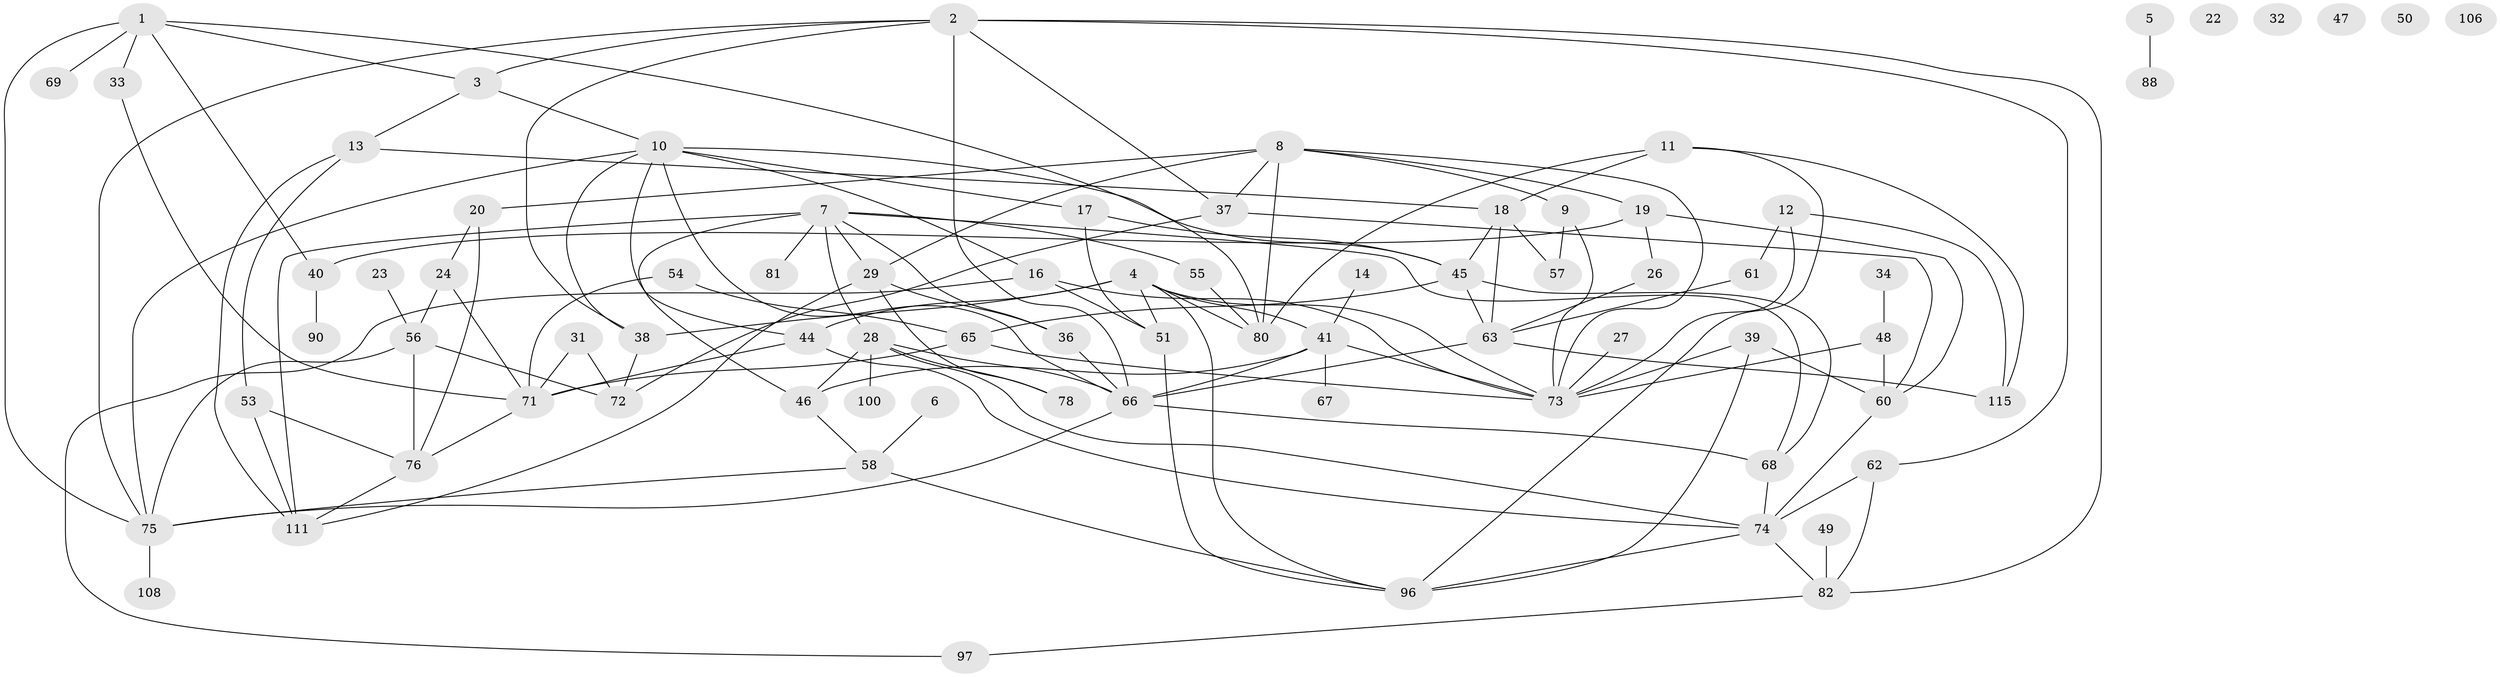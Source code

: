 // original degree distribution, {5: 0.13793103448275862, 4: 0.21551724137931033, 6: 0.04310344827586207, 1: 0.16379310344827586, 2: 0.1896551724137931, 3: 0.19827586206896552, 0: 0.034482758620689655, 7: 0.017241379310344827}
// Generated by graph-tools (version 1.1) at 2025/41/03/06/25 10:41:25]
// undirected, 78 vertices, 138 edges
graph export_dot {
graph [start="1"]
  node [color=gray90,style=filled];
  1 [super="+15"];
  2 [super="+35"];
  3;
  4 [super="+110"];
  5;
  6 [super="+107"];
  7 [super="+114"];
  8 [super="+25"];
  9;
  10 [super="+102"];
  11 [super="+94"];
  12 [super="+113"];
  13 [super="+42"];
  14;
  16 [super="+91"];
  17 [super="+92"];
  18 [super="+43"];
  19;
  20 [super="+21"];
  22;
  23;
  24 [super="+64"];
  26;
  27;
  28 [super="+93"];
  29 [super="+30"];
  31;
  32 [super="+85"];
  33;
  34;
  36;
  37 [super="+103"];
  38 [super="+59"];
  39;
  40;
  41 [super="+79"];
  44;
  45 [super="+52"];
  46;
  47;
  48;
  49;
  50;
  51;
  53 [super="+87"];
  54;
  55;
  56 [super="+77"];
  57;
  58 [super="+112"];
  60 [super="+104"];
  61;
  62;
  63 [super="+70"];
  65 [super="+89"];
  66 [super="+101"];
  67;
  68 [super="+99"];
  69;
  71 [super="+105"];
  72 [super="+95"];
  73 [super="+86"];
  74 [super="+98"];
  75 [super="+116"];
  76;
  78;
  80 [super="+83"];
  81;
  82 [super="+84"];
  88;
  90;
  96 [super="+109"];
  97;
  100;
  106;
  108;
  111;
  115;
  1 -- 3;
  1 -- 40;
  1 -- 69;
  1 -- 80;
  1 -- 75;
  1 -- 33;
  2 -- 66;
  2 -- 75;
  2 -- 82;
  2 -- 3;
  2 -- 37;
  2 -- 38;
  2 -- 62;
  3 -- 10;
  3 -- 13;
  4 -- 44;
  4 -- 73;
  4 -- 80;
  4 -- 96;
  4 -- 41;
  4 -- 51;
  4 -- 38;
  5 -- 88;
  6 -- 58;
  7 -- 29;
  7 -- 46;
  7 -- 55;
  7 -- 111;
  7 -- 81;
  7 -- 36;
  7 -- 28;
  7 -- 68;
  8 -- 9;
  8 -- 19;
  8 -- 80;
  8 -- 37;
  8 -- 73;
  8 -- 29;
  8 -- 20;
  9 -- 57;
  9 -- 73;
  10 -- 16;
  10 -- 38;
  10 -- 44;
  10 -- 66;
  10 -- 75;
  10 -- 17;
  10 -- 45;
  11 -- 96;
  11 -- 80;
  11 -- 115;
  11 -- 18;
  12 -- 73;
  12 -- 115;
  12 -- 61;
  13 -- 53;
  13 -- 18;
  13 -- 111;
  14 -- 41;
  16 -- 51;
  16 -- 73;
  16 -- 97;
  17 -- 51;
  17 -- 45;
  18 -- 45;
  18 -- 57;
  18 -- 63;
  19 -- 26;
  19 -- 40;
  19 -- 60;
  20 -- 24;
  20 -- 76;
  23 -- 56;
  24 -- 56;
  24 -- 71;
  26 -- 63;
  27 -- 73;
  28 -- 46;
  28 -- 66;
  28 -- 100;
  28 -- 74;
  28 -- 78;
  29 -- 36 [weight=2];
  29 -- 78;
  29 -- 111;
  31 -- 72;
  31 -- 71;
  33 -- 71;
  34 -- 48;
  36 -- 66;
  37 -- 72;
  37 -- 60;
  38 -- 72;
  39 -- 60;
  39 -- 73;
  39 -- 96;
  40 -- 90;
  41 -- 67;
  41 -- 73;
  41 -- 46;
  41 -- 66;
  44 -- 71;
  44 -- 74;
  45 -- 63;
  45 -- 68;
  45 -- 65 [weight=2];
  46 -- 58;
  48 -- 73;
  48 -- 60;
  49 -- 82;
  51 -- 96;
  53 -- 76;
  53 -- 111;
  54 -- 65;
  54 -- 71;
  55 -- 80;
  56 -- 76;
  56 -- 75;
  56 -- 72;
  58 -- 75;
  58 -- 96;
  60 -- 74;
  61 -- 63;
  62 -- 82;
  62 -- 74;
  63 -- 115;
  63 -- 66;
  65 -- 73;
  65 -- 71;
  66 -- 68;
  66 -- 75;
  68 -- 74;
  71 -- 76;
  74 -- 96;
  74 -- 82;
  75 -- 108;
  76 -- 111;
  82 -- 97;
}
